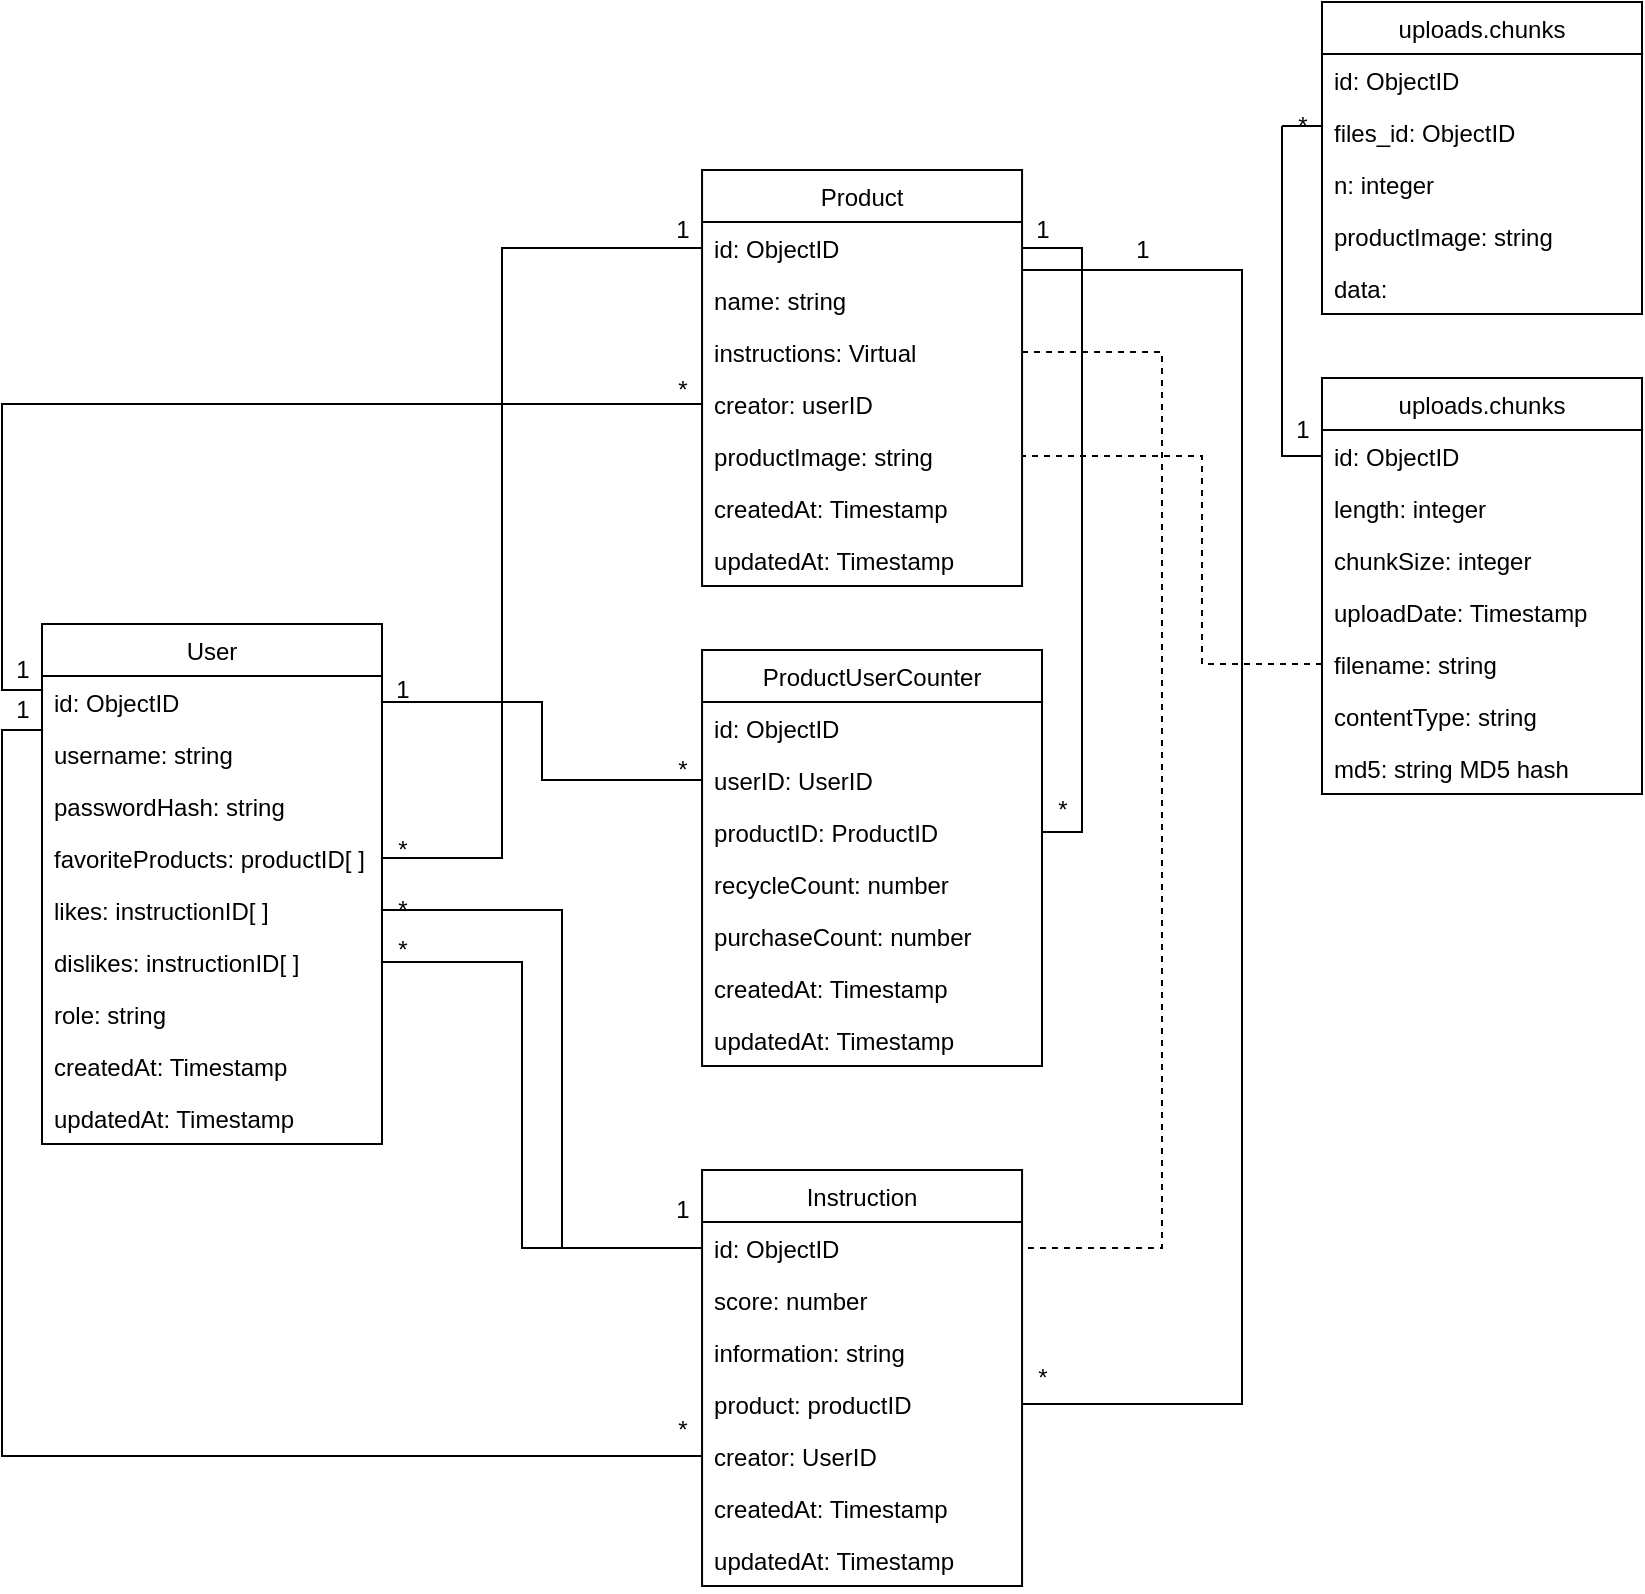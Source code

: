 <mxfile version="15.9.6" type="device" pages="2"><diagram id="CL3nGOEWrDPvpbct2w7T" name="Page-1"><mxGraphModel dx="1422" dy="1812" grid="1" gridSize="10" guides="1" tooltips="1" connect="1" arrows="1" fold="1" page="1" pageScale="1" pageWidth="850" pageHeight="1100" math="0" shadow="0"><root><mxCell id="0"/><mxCell id="1" parent="0"/><mxCell id="EJAeB1SW4nHLGMzbCBIO-1" value="User" style="swimlane;fontStyle=0;childLayout=stackLayout;horizontal=1;startSize=26;horizontalStack=0;resizeParent=1;resizeParentMax=0;resizeLast=0;collapsible=0;marginBottom=0;swimlaneLine=1;rounded=0;shadow=0;sketch=0;glass=0;fillColor=none;" parent="1" vertex="1"><mxGeometry x="30" y="277" width="170" height="260" as="geometry"/></mxCell><mxCell id="EJAeB1SW4nHLGMzbCBIO-2" value="id: ObjectID" style="text;strokeColor=none;fillColor=none;align=left;verticalAlign=top;spacingLeft=4;spacingRight=4;overflow=hidden;rotatable=0;points=[[0,0.5],[1,0.5]];portConstraint=eastwest;" parent="EJAeB1SW4nHLGMzbCBIO-1" vertex="1"><mxGeometry y="26" width="170" height="26" as="geometry"/></mxCell><mxCell id="EJAeB1SW4nHLGMzbCBIO-3" value="username: string" style="text;strokeColor=none;fillColor=none;align=left;verticalAlign=top;spacingLeft=4;spacingRight=4;overflow=hidden;rotatable=0;points=[[0,0.5],[1,0.5]];portConstraint=eastwest;" parent="EJAeB1SW4nHLGMzbCBIO-1" vertex="1"><mxGeometry y="52" width="170" height="26" as="geometry"/></mxCell><mxCell id="EJAeB1SW4nHLGMzbCBIO-15" value="passwordHash: string" style="text;strokeColor=none;fillColor=none;align=left;verticalAlign=top;spacingLeft=4;spacingRight=4;overflow=hidden;rotatable=0;points=[[0,0.5],[1,0.5]];portConstraint=eastwest;" parent="EJAeB1SW4nHLGMzbCBIO-1" vertex="1"><mxGeometry y="78" width="170" height="26" as="geometry"/></mxCell><mxCell id="slNc5nkMnt89QLI5mSCy-30" value="favoriteProducts: productID[ ]" style="text;strokeColor=none;fillColor=none;align=left;verticalAlign=top;spacingLeft=4;spacingRight=4;overflow=hidden;rotatable=0;points=[[0,0.5],[1,0.5]];portConstraint=eastwest;" parent="EJAeB1SW4nHLGMzbCBIO-1" vertex="1"><mxGeometry y="104" width="170" height="26" as="geometry"/></mxCell><mxCell id="slNc5nkMnt89QLI5mSCy-1" value="likes: instructionID[ ]" style="text;strokeColor=none;fillColor=none;align=left;verticalAlign=top;spacingLeft=4;spacingRight=4;overflow=hidden;rotatable=0;points=[[0,0.5],[1,0.5]];portConstraint=eastwest;" parent="EJAeB1SW4nHLGMzbCBIO-1" vertex="1"><mxGeometry y="130" width="170" height="26" as="geometry"/></mxCell><mxCell id="uax0QA48RhgzVsBlskAd-24" value="dislikes: instructionID[ ]" style="text;strokeColor=none;fillColor=none;align=left;verticalAlign=top;spacingLeft=4;spacingRight=4;overflow=hidden;rotatable=0;points=[[0,0.5],[1,0.5]];portConstraint=eastwest;" vertex="1" parent="EJAeB1SW4nHLGMzbCBIO-1"><mxGeometry y="156" width="170" height="26" as="geometry"/></mxCell><mxCell id="G9Qgwj7TLIk28AdVTfLt-7" value="role: string" style="text;strokeColor=none;fillColor=none;align=left;verticalAlign=top;spacingLeft=4;spacingRight=4;overflow=hidden;rotatable=0;points=[[0,0.5],[1,0.5]];portConstraint=eastwest;" parent="EJAeB1SW4nHLGMzbCBIO-1" vertex="1"><mxGeometry y="182" width="170" height="26" as="geometry"/></mxCell><mxCell id="G9Qgwj7TLIk28AdVTfLt-5" value="createdAt: Timestamp" style="text;strokeColor=none;fillColor=none;align=left;verticalAlign=top;spacingLeft=4;spacingRight=4;overflow=hidden;rotatable=0;points=[[0,0.5],[1,0.5]];portConstraint=eastwest;" parent="EJAeB1SW4nHLGMzbCBIO-1" vertex="1"><mxGeometry y="208" width="170" height="26" as="geometry"/></mxCell><mxCell id="G9Qgwj7TLIk28AdVTfLt-6" value="updatedAt: Timestamp" style="text;strokeColor=none;fillColor=none;align=left;verticalAlign=top;spacingLeft=4;spacingRight=4;overflow=hidden;rotatable=0;points=[[0,0.5],[1,0.5]];portConstraint=eastwest;" parent="EJAeB1SW4nHLGMzbCBIO-1" vertex="1"><mxGeometry y="234" width="170" height="26" as="geometry"/></mxCell><mxCell id="EJAeB1SW4nHLGMzbCBIO-17" value="Product" style="swimlane;fontStyle=0;childLayout=stackLayout;horizontal=1;startSize=26;fillColor=none;horizontalStack=0;resizeParent=1;resizeParentMax=0;resizeLast=0;collapsible=0;marginBottom=0;swimlaneLine=1;rounded=0;shadow=0;sketch=0;glass=0;" parent="1" vertex="1"><mxGeometry x="360.03" y="50" width="160" height="208" as="geometry"/></mxCell><mxCell id="EJAeB1SW4nHLGMzbCBIO-18" value="id: ObjectID" style="text;strokeColor=none;fillColor=none;align=left;verticalAlign=top;spacingLeft=4;spacingRight=4;overflow=hidden;rotatable=0;points=[[0,0.5],[1,0.5]];portConstraint=eastwest;" parent="EJAeB1SW4nHLGMzbCBIO-17" vertex="1"><mxGeometry y="26" width="160" height="26" as="geometry"/></mxCell><mxCell id="EJAeB1SW4nHLGMzbCBIO-19" value="name: string" style="text;strokeColor=none;fillColor=none;align=left;verticalAlign=top;spacingLeft=4;spacingRight=4;overflow=hidden;rotatable=0;points=[[0,0.5],[1,0.5]];portConstraint=eastwest;" parent="EJAeB1SW4nHLGMzbCBIO-17" vertex="1"><mxGeometry y="52" width="160" height="26" as="geometry"/></mxCell><mxCell id="slNc5nkMnt89QLI5mSCy-21" value="instructions: Virtual" style="text;strokeColor=none;fillColor=none;align=left;verticalAlign=top;spacingLeft=4;spacingRight=4;overflow=hidden;rotatable=0;points=[[0,0.5],[1,0.5]];portConstraint=eastwest;" parent="EJAeB1SW4nHLGMzbCBIO-17" vertex="1"><mxGeometry y="78" width="160" height="26" as="geometry"/></mxCell><mxCell id="EJAeB1SW4nHLGMzbCBIO-22" value="creator: userID" style="text;strokeColor=none;fillColor=none;align=left;verticalAlign=top;spacingLeft=4;spacingRight=4;overflow=hidden;rotatable=0;points=[[0,0.5],[1,0.5]];portConstraint=eastwest;" parent="EJAeB1SW4nHLGMzbCBIO-17" vertex="1"><mxGeometry y="104" width="160" height="26" as="geometry"/></mxCell><mxCell id="uax0QA48RhgzVsBlskAd-2" value="productImage: string" style="text;strokeColor=none;fillColor=none;align=left;verticalAlign=top;spacingLeft=4;spacingRight=4;overflow=hidden;rotatable=0;points=[[0,0.5],[1,0.5]];portConstraint=eastwest;" vertex="1" parent="EJAeB1SW4nHLGMzbCBIO-17"><mxGeometry y="130" width="160" height="26" as="geometry"/></mxCell><mxCell id="fw5OeTWocQOOmYm38ezV-4" value="createdAt: Timestamp" style="text;strokeColor=none;fillColor=none;align=left;verticalAlign=top;spacingLeft=4;spacingRight=4;overflow=hidden;rotatable=0;points=[[0,0.5],[1,0.5]];portConstraint=eastwest;" parent="EJAeB1SW4nHLGMzbCBIO-17" vertex="1"><mxGeometry y="156" width="160" height="26" as="geometry"/></mxCell><mxCell id="fw5OeTWocQOOmYm38ezV-5" value="updatedAt: Timestamp" style="text;strokeColor=none;fillColor=none;align=left;verticalAlign=top;spacingLeft=4;spacingRight=4;overflow=hidden;rotatable=0;points=[[0,0.5],[1,0.5]];portConstraint=eastwest;" parent="EJAeB1SW4nHLGMzbCBIO-17" vertex="1"><mxGeometry y="182" width="160" height="26" as="geometry"/></mxCell><mxCell id="EJAeB1SW4nHLGMzbCBIO-33" value="ProductUserCounter" style="swimlane;fontStyle=0;childLayout=stackLayout;horizontal=1;startSize=26;fillColor=none;horizontalStack=0;resizeParent=1;resizeParentMax=0;resizeLast=0;collapsible=0;marginBottom=0;swimlaneLine=1;rounded=0;shadow=0;sketch=0;glass=0;" parent="1" vertex="1"><mxGeometry x="360.03" y="290" width="169.97" height="208" as="geometry"/></mxCell><mxCell id="EJAeB1SW4nHLGMzbCBIO-34" value="id: ObjectID" style="text;strokeColor=none;fillColor=none;align=left;verticalAlign=top;spacingLeft=4;spacingRight=4;overflow=hidden;rotatable=0;points=[[0,0.5],[1,0.5]];portConstraint=eastwest;" parent="EJAeB1SW4nHLGMzbCBIO-33" vertex="1"><mxGeometry y="26" width="169.97" height="26" as="geometry"/></mxCell><mxCell id="EJAeB1SW4nHLGMzbCBIO-36" value="userID: UserID" style="text;strokeColor=none;fillColor=none;align=left;verticalAlign=top;spacingLeft=4;spacingRight=4;overflow=hidden;rotatable=0;points=[[0,0.5],[1,0.5]];portConstraint=eastwest;" parent="EJAeB1SW4nHLGMzbCBIO-33" vertex="1"><mxGeometry y="52" width="169.97" height="26" as="geometry"/></mxCell><mxCell id="EJAeB1SW4nHLGMzbCBIO-35" value="productID: ProductID" style="text;strokeColor=none;fillColor=none;align=left;verticalAlign=top;spacingLeft=4;spacingRight=4;overflow=hidden;rotatable=0;points=[[0,0.5],[1,0.5]];portConstraint=eastwest;" parent="EJAeB1SW4nHLGMzbCBIO-33" vertex="1"><mxGeometry y="78" width="169.97" height="26" as="geometry"/></mxCell><mxCell id="G9Qgwj7TLIk28AdVTfLt-1" value="recycleCount: number" style="text;strokeColor=none;fillColor=none;align=left;verticalAlign=top;spacingLeft=4;spacingRight=4;overflow=hidden;rotatable=0;points=[[0,0.5],[1,0.5]];portConstraint=eastwest;" parent="EJAeB1SW4nHLGMzbCBIO-33" vertex="1"><mxGeometry y="104" width="169.97" height="26" as="geometry"/></mxCell><mxCell id="G9Qgwj7TLIk28AdVTfLt-2" value="purchaseCount: number" style="text;strokeColor=none;fillColor=none;align=left;verticalAlign=top;spacingLeft=4;spacingRight=4;overflow=hidden;rotatable=0;points=[[0,0.5],[1,0.5]];portConstraint=eastwest;" parent="EJAeB1SW4nHLGMzbCBIO-33" vertex="1"><mxGeometry y="130" width="169.97" height="26" as="geometry"/></mxCell><mxCell id="G9Qgwj7TLIk28AdVTfLt-3" value="createdAt: Timestamp" style="text;strokeColor=none;fillColor=none;align=left;verticalAlign=top;spacingLeft=4;spacingRight=4;overflow=hidden;rotatable=0;points=[[0,0.5],[1,0.5]];portConstraint=eastwest;" parent="EJAeB1SW4nHLGMzbCBIO-33" vertex="1"><mxGeometry y="156" width="169.97" height="26" as="geometry"/></mxCell><mxCell id="G9Qgwj7TLIk28AdVTfLt-4" value="updatedAt: Timestamp" style="text;strokeColor=none;fillColor=none;align=left;verticalAlign=top;spacingLeft=4;spacingRight=4;overflow=hidden;rotatable=0;points=[[0,0.5],[1,0.5]];portConstraint=eastwest;" parent="EJAeB1SW4nHLGMzbCBIO-33" vertex="1"><mxGeometry y="182" width="169.97" height="26" as="geometry"/></mxCell><mxCell id="EJAeB1SW4nHLGMzbCBIO-38" value="Instruction" style="swimlane;fontStyle=0;childLayout=stackLayout;horizontal=1;startSize=26;fillColor=none;horizontalStack=0;resizeParent=1;resizeParentMax=0;resizeLast=0;collapsible=0;marginBottom=0;swimlaneLine=1;rounded=0;shadow=0;sketch=0;glass=0;" parent="1" vertex="1"><mxGeometry x="360.03" y="550" width="160" height="208" as="geometry"/></mxCell><mxCell id="EJAeB1SW4nHLGMzbCBIO-39" value="id: ObjectID" style="text;strokeColor=none;fillColor=none;align=left;verticalAlign=top;spacingLeft=4;spacingRight=4;overflow=hidden;rotatable=0;points=[[0,0.5],[1,0.5]];portConstraint=eastwest;" parent="EJAeB1SW4nHLGMzbCBIO-38" vertex="1"><mxGeometry y="26" width="160" height="26" as="geometry"/></mxCell><mxCell id="fw5OeTWocQOOmYm38ezV-1" value="score: number" style="text;strokeColor=none;fillColor=none;align=left;verticalAlign=top;spacingLeft=4;spacingRight=4;overflow=hidden;rotatable=0;points=[[0,0.5],[1,0.5]];portConstraint=eastwest;" parent="EJAeB1SW4nHLGMzbCBIO-38" vertex="1"><mxGeometry y="52" width="160" height="26" as="geometry"/></mxCell><mxCell id="EJAeB1SW4nHLGMzbCBIO-40" value="information: string" style="text;strokeColor=none;fillColor=none;align=left;verticalAlign=top;spacingLeft=4;spacingRight=4;overflow=hidden;rotatable=0;points=[[0,0.5],[1,0.5]];portConstraint=eastwest;" parent="EJAeB1SW4nHLGMzbCBIO-38" vertex="1"><mxGeometry y="78" width="160" height="26" as="geometry"/></mxCell><mxCell id="slNc5nkMnt89QLI5mSCy-15" value="product: productID&#xA;" style="text;strokeColor=none;fillColor=none;align=left;verticalAlign=top;spacingLeft=4;spacingRight=4;overflow=hidden;rotatable=0;points=[[0,0.5],[1,0.5]];portConstraint=eastwest;" parent="EJAeB1SW4nHLGMzbCBIO-38" vertex="1"><mxGeometry y="104" width="160" height="26" as="geometry"/></mxCell><mxCell id="EJAeB1SW4nHLGMzbCBIO-41" value="creator: UserID" style="text;strokeColor=none;fillColor=none;align=left;verticalAlign=top;spacingLeft=4;spacingRight=4;overflow=hidden;rotatable=0;points=[[0,0.5],[1,0.5]];portConstraint=eastwest;" parent="EJAeB1SW4nHLGMzbCBIO-38" vertex="1"><mxGeometry y="130" width="160" height="26" as="geometry"/></mxCell><mxCell id="fw5OeTWocQOOmYm38ezV-2" value="createdAt: Timestamp" style="text;strokeColor=none;fillColor=none;align=left;verticalAlign=top;spacingLeft=4;spacingRight=4;overflow=hidden;rotatable=0;points=[[0,0.5],[1,0.5]];portConstraint=eastwest;" parent="EJAeB1SW4nHLGMzbCBIO-38" vertex="1"><mxGeometry y="156" width="160" height="26" as="geometry"/></mxCell><mxCell id="fw5OeTWocQOOmYm38ezV-3" value="updatedAt: Timestamp" style="text;strokeColor=none;fillColor=none;align=left;verticalAlign=top;spacingLeft=4;spacingRight=4;overflow=hidden;rotatable=0;points=[[0,0.5],[1,0.5]];portConstraint=eastwest;" parent="EJAeB1SW4nHLGMzbCBIO-38" vertex="1"><mxGeometry y="182" width="160" height="26" as="geometry"/></mxCell><mxCell id="fw5OeTWocQOOmYm38ezV-6" style="edgeStyle=orthogonalEdgeStyle;rounded=0;orthogonalLoop=1;jettySize=auto;html=1;exitX=1;exitY=0.5;exitDx=0;exitDy=0;entryX=0;entryY=0.5;entryDx=0;entryDy=0;endArrow=none;endFill=0;" parent="1" source="EJAeB1SW4nHLGMzbCBIO-2" target="EJAeB1SW4nHLGMzbCBIO-36" edge="1"><mxGeometry relative="1" as="geometry"/></mxCell><mxCell id="fw5OeTWocQOOmYm38ezV-7" value="*" style="text;html=1;align=center;verticalAlign=middle;resizable=0;points=[];autosize=1;strokeColor=none;fillColor=none;" parent="1" vertex="1"><mxGeometry x="340.03" y="340" width="20" height="20" as="geometry"/></mxCell><mxCell id="fw5OeTWocQOOmYm38ezV-8" value="1" style="text;html=1;align=center;verticalAlign=middle;resizable=0;points=[];autosize=1;strokeColor=none;fillColor=none;" parent="1" vertex="1"><mxGeometry x="200" y="300" width="20" height="20" as="geometry"/></mxCell><mxCell id="fw5OeTWocQOOmYm38ezV-9" style="edgeStyle=orthogonalEdgeStyle;rounded=0;orthogonalLoop=1;jettySize=auto;html=1;exitX=1;exitY=0.5;exitDx=0;exitDy=0;entryX=0;entryY=0.5;entryDx=0;entryDy=0;endArrow=none;endFill=0;" parent="1" source="slNc5nkMnt89QLI5mSCy-1" target="EJAeB1SW4nHLGMzbCBIO-39" edge="1"><mxGeometry relative="1" as="geometry"><Array as="points"><mxPoint x="290" y="420"/><mxPoint x="290" y="589"/></Array></mxGeometry></mxCell><mxCell id="fw5OeTWocQOOmYm38ezV-10" style="edgeStyle=orthogonalEdgeStyle;rounded=0;orthogonalLoop=1;jettySize=auto;html=1;exitX=1;exitY=0.5;exitDx=0;exitDy=0;entryX=0;entryY=0.5;entryDx=0;entryDy=0;endArrow=none;endFill=0;" parent="1" source="G9Qgwj7TLIk28AdVTfLt-7" target="EJAeB1SW4nHLGMzbCBIO-39" edge="1"><mxGeometry relative="1" as="geometry"><Array as="points"><mxPoint x="270" y="446"/><mxPoint x="270" y="589"/></Array></mxGeometry></mxCell><mxCell id="fw5OeTWocQOOmYm38ezV-11" value="1" style="text;html=1;align=center;verticalAlign=middle;resizable=0;points=[];autosize=1;strokeColor=none;fillColor=none;" parent="1" vertex="1"><mxGeometry x="340.03" y="560" width="20" height="20" as="geometry"/></mxCell><mxCell id="fw5OeTWocQOOmYm38ezV-13" value="*" style="text;html=1;align=center;verticalAlign=middle;resizable=0;points=[];autosize=1;strokeColor=none;fillColor=none;" parent="1" vertex="1"><mxGeometry x="200.0" y="430" width="20" height="20" as="geometry"/></mxCell><mxCell id="fw5OeTWocQOOmYm38ezV-15" style="edgeStyle=orthogonalEdgeStyle;rounded=0;orthogonalLoop=1;jettySize=auto;html=1;exitX=1;exitY=0.5;exitDx=0;exitDy=0;entryX=0;entryY=0.5;entryDx=0;entryDy=0;endArrow=none;endFill=0;" parent="1" source="slNc5nkMnt89QLI5mSCy-30" target="EJAeB1SW4nHLGMzbCBIO-18" edge="1"><mxGeometry relative="1" as="geometry"><Array as="points"><mxPoint x="260" y="394"/><mxPoint x="260" y="89"/></Array></mxGeometry></mxCell><mxCell id="fw5OeTWocQOOmYm38ezV-16" value="*" style="text;html=1;align=center;verticalAlign=middle;resizable=0;points=[];autosize=1;strokeColor=none;fillColor=none;" parent="1" vertex="1"><mxGeometry x="200.0" y="380" width="20" height="20" as="geometry"/></mxCell><mxCell id="fw5OeTWocQOOmYm38ezV-18" value="1" style="text;html=1;align=center;verticalAlign=middle;resizable=0;points=[];autosize=1;strokeColor=none;fillColor=none;" parent="1" vertex="1"><mxGeometry x="340.03" y="70" width="20" height="20" as="geometry"/></mxCell><mxCell id="fw5OeTWocQOOmYm38ezV-20" style="edgeStyle=orthogonalEdgeStyle;rounded=0;orthogonalLoop=1;jettySize=auto;html=1;exitX=1;exitY=0.5;exitDx=0;exitDy=0;entryX=1;entryY=0.5;entryDx=0;entryDy=0;endArrow=none;endFill=0;dashed=1;" parent="1" source="slNc5nkMnt89QLI5mSCy-21" target="EJAeB1SW4nHLGMzbCBIO-39" edge="1"><mxGeometry relative="1" as="geometry"><Array as="points"><mxPoint x="590" y="141"/><mxPoint x="590" y="589"/></Array></mxGeometry></mxCell><mxCell id="fw5OeTWocQOOmYm38ezV-21" style="edgeStyle=orthogonalEdgeStyle;rounded=0;orthogonalLoop=1;jettySize=auto;html=1;exitX=0;exitY=0.5;exitDx=0;exitDy=0;entryX=0;entryY=0.5;entryDx=0;entryDy=0;endArrow=none;endFill=0;" parent="1" source="EJAeB1SW4nHLGMzbCBIO-22" target="EJAeB1SW4nHLGMzbCBIO-2" edge="1"><mxGeometry relative="1" as="geometry"><Array as="points"><mxPoint x="10" y="167"/><mxPoint x="10" y="310"/><mxPoint x="30" y="310"/></Array></mxGeometry></mxCell><mxCell id="fw5OeTWocQOOmYm38ezV-22" value="1" style="text;html=1;align=center;verticalAlign=middle;resizable=0;points=[];autosize=1;strokeColor=none;fillColor=none;" parent="1" vertex="1"><mxGeometry x="10" y="290" width="20" height="20" as="geometry"/></mxCell><mxCell id="fw5OeTWocQOOmYm38ezV-23" value="*" style="text;html=1;align=center;verticalAlign=middle;resizable=0;points=[];autosize=1;strokeColor=none;fillColor=none;" parent="1" vertex="1"><mxGeometry x="340.03" y="150" width="20" height="20" as="geometry"/></mxCell><mxCell id="fw5OeTWocQOOmYm38ezV-24" style="edgeStyle=orthogonalEdgeStyle;rounded=0;orthogonalLoop=1;jettySize=auto;html=1;exitX=1;exitY=0.5;exitDx=0;exitDy=0;entryX=1;entryY=0.5;entryDx=0;entryDy=0;endArrow=none;endFill=0;" parent="1" source="EJAeB1SW4nHLGMzbCBIO-35" target="EJAeB1SW4nHLGMzbCBIO-18" edge="1"><mxGeometry relative="1" as="geometry"/></mxCell><mxCell id="fw5OeTWocQOOmYm38ezV-25" value="1" style="text;html=1;align=center;verticalAlign=middle;resizable=0;points=[];autosize=1;strokeColor=none;fillColor=none;" parent="1" vertex="1"><mxGeometry x="520.03" y="70" width="20" height="20" as="geometry"/></mxCell><mxCell id="fw5OeTWocQOOmYm38ezV-27" value="*" style="text;html=1;align=center;verticalAlign=middle;resizable=0;points=[];autosize=1;strokeColor=none;fillColor=none;" parent="1" vertex="1"><mxGeometry x="530" y="360" width="20" height="20" as="geometry"/></mxCell><mxCell id="fw5OeTWocQOOmYm38ezV-28" style="edgeStyle=orthogonalEdgeStyle;rounded=0;orthogonalLoop=1;jettySize=auto;html=1;exitX=1;exitY=0.5;exitDx=0;exitDy=0;endArrow=none;endFill=0;" parent="1" source="slNc5nkMnt89QLI5mSCy-15" target="EJAeB1SW4nHLGMzbCBIO-18" edge="1"><mxGeometry relative="1" as="geometry"><Array as="points"><mxPoint x="630" y="667"/><mxPoint x="630" y="100"/></Array></mxGeometry></mxCell><mxCell id="fw5OeTWocQOOmYm38ezV-29" value="*" style="text;html=1;align=center;verticalAlign=middle;resizable=0;points=[];autosize=1;strokeColor=none;fillColor=none;" parent="1" vertex="1"><mxGeometry x="520.03" y="644" width="20" height="20" as="geometry"/></mxCell><mxCell id="fw5OeTWocQOOmYm38ezV-30" value="1" style="text;html=1;align=center;verticalAlign=middle;resizable=0;points=[];autosize=1;strokeColor=none;fillColor=none;" parent="1" vertex="1"><mxGeometry x="570" y="80" width="20" height="20" as="geometry"/></mxCell><mxCell id="fw5OeTWocQOOmYm38ezV-32" value="*" style="text;html=1;align=center;verticalAlign=middle;resizable=0;points=[];autosize=1;strokeColor=none;fillColor=none;" parent="1" vertex="1"><mxGeometry x="340" y="670" width="20" height="20" as="geometry"/></mxCell><mxCell id="fw5OeTWocQOOmYm38ezV-34" value="*" style="text;html=1;align=center;verticalAlign=middle;resizable=0;points=[];autosize=1;strokeColor=none;fillColor=none;" parent="1" vertex="1"><mxGeometry x="200.0" y="410" width="20" height="20" as="geometry"/></mxCell><mxCell id="fw5OeTWocQOOmYm38ezV-33" value="1" style="text;html=1;align=center;verticalAlign=middle;resizable=0;points=[];autosize=1;strokeColor=none;fillColor=none;" parent="1" vertex="1"><mxGeometry x="10" y="310" width="20" height="20" as="geometry"/></mxCell><mxCell id="fw5OeTWocQOOmYm38ezV-35" value="" style="edgeStyle=orthogonalEdgeStyle;rounded=0;orthogonalLoop=1;jettySize=auto;html=1;exitX=0;exitY=0.5;exitDx=0;exitDy=0;endArrow=none;endFill=0;" parent="1" source="EJAeB1SW4nHLGMzbCBIO-41" target="EJAeB1SW4nHLGMzbCBIO-2" edge="1"><mxGeometry relative="1" as="geometry"><mxPoint x="360.03" y="693" as="sourcePoint"/><mxPoint x="30" y="316" as="targetPoint"/><Array as="points"><mxPoint x="10" y="693"/><mxPoint x="10" y="330"/><mxPoint x="30" y="330"/></Array></mxGeometry></mxCell><mxCell id="uax0QA48RhgzVsBlskAd-3" value="uploads.chunks" style="swimlane;fontStyle=0;childLayout=stackLayout;horizontal=1;startSize=26;fillColor=none;horizontalStack=0;resizeParent=1;resizeParentMax=0;resizeLast=0;collapsible=0;marginBottom=0;swimlaneLine=1;rounded=0;shadow=0;sketch=0;glass=0;" vertex="1" parent="1"><mxGeometry x="670" y="-34" width="160" height="156" as="geometry"/></mxCell><mxCell id="uax0QA48RhgzVsBlskAd-4" value="id: ObjectID" style="text;strokeColor=none;fillColor=none;align=left;verticalAlign=top;spacingLeft=4;spacingRight=4;overflow=hidden;rotatable=0;points=[[0,0.5],[1,0.5]];portConstraint=eastwest;" vertex="1" parent="uax0QA48RhgzVsBlskAd-3"><mxGeometry y="26" width="160" height="26" as="geometry"/></mxCell><mxCell id="uax0QA48RhgzVsBlskAd-5" value="files_id: ObjectID" style="text;strokeColor=none;fillColor=none;align=left;verticalAlign=top;spacingLeft=4;spacingRight=4;overflow=hidden;rotatable=0;points=[[0,0.5],[1,0.5]];portConstraint=eastwest;" vertex="1" parent="uax0QA48RhgzVsBlskAd-3"><mxGeometry y="52" width="160" height="26" as="geometry"/></mxCell><mxCell id="uax0QA48RhgzVsBlskAd-6" value="n: integer" style="text;strokeColor=none;fillColor=none;align=left;verticalAlign=top;spacingLeft=4;spacingRight=4;overflow=hidden;rotatable=0;points=[[0,0.5],[1,0.5]];portConstraint=eastwest;" vertex="1" parent="uax0QA48RhgzVsBlskAd-3"><mxGeometry y="78" width="160" height="26" as="geometry"/></mxCell><mxCell id="uax0QA48RhgzVsBlskAd-8" value="productImage: string" style="text;strokeColor=none;fillColor=none;align=left;verticalAlign=top;spacingLeft=4;spacingRight=4;overflow=hidden;rotatable=0;points=[[0,0.5],[1,0.5]];portConstraint=eastwest;" vertex="1" parent="uax0QA48RhgzVsBlskAd-3"><mxGeometry y="104" width="160" height="26" as="geometry"/></mxCell><mxCell id="uax0QA48RhgzVsBlskAd-9" value="data: " style="text;strokeColor=none;fillColor=none;align=left;verticalAlign=top;spacingLeft=4;spacingRight=4;overflow=hidden;rotatable=0;points=[[0,0.5],[1,0.5]];portConstraint=eastwest;" vertex="1" parent="uax0QA48RhgzVsBlskAd-3"><mxGeometry y="130" width="160" height="26" as="geometry"/></mxCell><mxCell id="uax0QA48RhgzVsBlskAd-11" value="uploads.chunks" style="swimlane;fontStyle=0;childLayout=stackLayout;horizontal=1;startSize=26;fillColor=none;horizontalStack=0;resizeParent=1;resizeParentMax=0;resizeLast=0;collapsible=0;marginBottom=0;swimlaneLine=1;rounded=0;shadow=0;sketch=0;glass=0;" vertex="1" parent="1"><mxGeometry x="670" y="154" width="160" height="208" as="geometry"/></mxCell><mxCell id="uax0QA48RhgzVsBlskAd-12" value="id: ObjectID" style="text;strokeColor=none;fillColor=none;align=left;verticalAlign=top;spacingLeft=4;spacingRight=4;overflow=hidden;rotatable=0;points=[[0,0.5],[1,0.5]];portConstraint=eastwest;" vertex="1" parent="uax0QA48RhgzVsBlskAd-11"><mxGeometry y="26" width="160" height="26" as="geometry"/></mxCell><mxCell id="uax0QA48RhgzVsBlskAd-13" value="length: integer&#xA;&#xA;&#xA;&#xA;&#xA;" style="text;strokeColor=none;fillColor=none;align=left;verticalAlign=top;spacingLeft=4;spacingRight=4;overflow=hidden;rotatable=0;points=[[0,0.5],[1,0.5]];portConstraint=eastwest;" vertex="1" parent="uax0QA48RhgzVsBlskAd-11"><mxGeometry y="52" width="160" height="26" as="geometry"/></mxCell><mxCell id="uax0QA48RhgzVsBlskAd-18" value="chunkSize: integer&#xA;&#xA;&#xA;&#xA;&#xA;" style="text;strokeColor=none;fillColor=none;align=left;verticalAlign=top;spacingLeft=4;spacingRight=4;overflow=hidden;rotatable=0;points=[[0,0.5],[1,0.5]];portConstraint=eastwest;" vertex="1" parent="uax0QA48RhgzVsBlskAd-11"><mxGeometry y="78" width="160" height="26" as="geometry"/></mxCell><mxCell id="uax0QA48RhgzVsBlskAd-19" value="uploadDate: Timestamp" style="text;strokeColor=none;fillColor=none;align=left;verticalAlign=top;spacingLeft=4;spacingRight=4;overflow=hidden;rotatable=0;points=[[0,0.5],[1,0.5]];portConstraint=eastwest;" vertex="1" parent="uax0QA48RhgzVsBlskAd-11"><mxGeometry y="104" width="160" height="26" as="geometry"/></mxCell><mxCell id="uax0QA48RhgzVsBlskAd-14" value="filename: string" style="text;strokeColor=none;fillColor=none;align=left;verticalAlign=top;spacingLeft=4;spacingRight=4;overflow=hidden;rotatable=0;points=[[0,0.5],[1,0.5]];portConstraint=eastwest;" vertex="1" parent="uax0QA48RhgzVsBlskAd-11"><mxGeometry y="130" width="160" height="26" as="geometry"/></mxCell><mxCell id="uax0QA48RhgzVsBlskAd-15" value="contentType: string" style="text;strokeColor=none;fillColor=none;align=left;verticalAlign=top;spacingLeft=4;spacingRight=4;overflow=hidden;rotatable=0;points=[[0,0.5],[1,0.5]];portConstraint=eastwest;" vertex="1" parent="uax0QA48RhgzVsBlskAd-11"><mxGeometry y="156" width="160" height="26" as="geometry"/></mxCell><mxCell id="uax0QA48RhgzVsBlskAd-16" value="md5: string MD5 hash" style="text;strokeColor=none;fillColor=none;align=left;verticalAlign=top;spacingLeft=4;spacingRight=4;overflow=hidden;rotatable=0;points=[[0,0.5],[1,0.5]];portConstraint=eastwest;" vertex="1" parent="uax0QA48RhgzVsBlskAd-11"><mxGeometry y="182" width="160" height="26" as="geometry"/></mxCell><mxCell id="uax0QA48RhgzVsBlskAd-17" style="edgeStyle=orthogonalEdgeStyle;rounded=0;orthogonalLoop=1;jettySize=auto;html=1;exitX=0;exitY=0.5;exitDx=0;exitDy=0;entryX=0;entryY=0.5;entryDx=0;entryDy=0;endArrow=none;endFill=0;startArrow=none;" edge="1" parent="1" source="uax0QA48RhgzVsBlskAd-21" target="uax0QA48RhgzVsBlskAd-5"><mxGeometry relative="1" as="geometry"/></mxCell><mxCell id="uax0QA48RhgzVsBlskAd-20" style="edgeStyle=orthogonalEdgeStyle;rounded=0;orthogonalLoop=1;jettySize=auto;html=1;exitX=0;exitY=0.5;exitDx=0;exitDy=0;endArrow=none;endFill=0;dashed=1;" edge="1" parent="1" source="uax0QA48RhgzVsBlskAd-14" target="uax0QA48RhgzVsBlskAd-2"><mxGeometry relative="1" as="geometry"><Array as="points"><mxPoint x="610" y="297"/><mxPoint x="610" y="193"/></Array></mxGeometry></mxCell><mxCell id="uax0QA48RhgzVsBlskAd-21" value="*" style="text;html=1;align=center;verticalAlign=middle;resizable=0;points=[];autosize=1;strokeColor=none;fillColor=none;" vertex="1" parent="1"><mxGeometry x="650" y="18" width="20" height="20" as="geometry"/></mxCell><mxCell id="uax0QA48RhgzVsBlskAd-22" value="" style="edgeStyle=orthogonalEdgeStyle;rounded=0;orthogonalLoop=1;jettySize=auto;html=1;exitX=0;exitY=0.5;exitDx=0;exitDy=0;entryX=0;entryY=0.5;entryDx=0;entryDy=0;endArrow=none;endFill=0;" edge="1" parent="1" source="uax0QA48RhgzVsBlskAd-12" target="uax0QA48RhgzVsBlskAd-21"><mxGeometry relative="1" as="geometry"><mxPoint x="670" y="193" as="sourcePoint"/><mxPoint x="670" y="31" as="targetPoint"/><Array as="points"><mxPoint x="650" y="193"/></Array></mxGeometry></mxCell><mxCell id="uax0QA48RhgzVsBlskAd-23" value="1" style="text;html=1;align=center;verticalAlign=middle;resizable=0;points=[];autosize=1;strokeColor=none;fillColor=none;" vertex="1" parent="1"><mxGeometry x="650" y="170" width="20" height="20" as="geometry"/></mxCell></root></mxGraphModel></diagram><diagram id="KX0bhjz0l1-qBRAsrl5u" name="Page-2"><mxGraphModel dx="968" dy="690" grid="1" gridSize="10" guides="1" tooltips="1" connect="1" arrows="1" fold="1" page="1" pageScale="1" pageWidth="850" pageHeight="1100" math="0" shadow="0"><root><mxCell id="Dki3MJTetBd9QXy3BeXi-0"/><mxCell id="Dki3MJTetBd9QXy3BeXi-1" parent="Dki3MJTetBd9QXy3BeXi-0"/><mxCell id="nX8Vi8Dk6UZgr7DXmG47-3" style="edgeStyle=orthogonalEdgeStyle;rounded=0;orthogonalLoop=1;jettySize=auto;html=1;exitX=1;exitY=0.5;exitDx=0;exitDy=0;entryX=0;entryY=0.5;entryDx=0;entryDy=0;jumpStyle=arc;" parent="Dki3MJTetBd9QXy3BeXi-1" source="7SjPAZXep-S2AFhDcQFG-14" target="7SjPAZXep-S2AFhDcQFG-1" edge="1"><mxGeometry relative="1" as="geometry"><mxPoint x="430" y="450" as="targetPoint"/><Array as="points"><mxPoint x="370" y="305"/><mxPoint x="370" y="429"/></Array></mxGeometry></mxCell><mxCell id="nX8Vi8Dk6UZgr7DXmG47-2" style="edgeStyle=orthogonalEdgeStyle;rounded=0;orthogonalLoop=1;jettySize=auto;html=1;exitX=1;exitY=0.5;exitDx=0;exitDy=0;jumpStyle=arc;" parent="Dki3MJTetBd9QXy3BeXi-1" source="7SjPAZXep-S2AFhDcQFG-13" target="7SjPAZXep-S2AFhDcQFG-1" edge="1"><mxGeometry relative="1" as="geometry"><Array as="points"><mxPoint x="370" y="279"/><mxPoint x="370" y="429"/></Array></mxGeometry></mxCell><mxCell id="nX8Vi8Dk6UZgr7DXmG47-4" style="edgeStyle=orthogonalEdgeStyle;rounded=0;orthogonalLoop=1;jettySize=auto;html=1;exitX=1;exitY=0.5;exitDx=0;exitDy=0;entryX=0;entryY=0.5;entryDx=0;entryDy=0;jumpStyle=arc;" parent="Dki3MJTetBd9QXy3BeXi-1" source="7SjPAZXep-S2AFhDcQFG-18" target="7SjPAZXep-S2AFhDcQFG-1" edge="1"><mxGeometry relative="1" as="geometry"><mxPoint x="450" y="430" as="targetPoint"/><Array as="points"><mxPoint x="370" y="445"/><mxPoint x="370" y="429"/></Array></mxGeometry></mxCell><mxCell id="nX8Vi8Dk6UZgr7DXmG47-6" style="edgeStyle=orthogonalEdgeStyle;rounded=0;orthogonalLoop=1;jettySize=auto;html=1;exitX=0;exitY=0.5;exitDx=0;exitDy=0;entryX=0;entryY=0.5;entryDx=0;entryDy=0;jumpStyle=arc;" parent="Dki3MJTetBd9QXy3BeXi-1" source="7SjPAZXep-S2AFhDcQFG-7" target="7SjPAZXep-S2AFhDcQFG-23" edge="1"><mxGeometry relative="1" as="geometry"><mxPoint x="440" y="200" as="targetPoint"/><Array as="points"><mxPoint x="420" y="507"/><mxPoint x="420" y="201"/></Array></mxGeometry></mxCell><mxCell id="nX8Vi8Dk6UZgr7DXmG47-7" style="edgeStyle=orthogonalEdgeStyle;rounded=0;orthogonalLoop=1;jettySize=auto;html=1;exitX=0;exitY=0.5;exitDx=0;exitDy=0;entryX=0;entryY=0.5;entryDx=0;entryDy=0;jumpStyle=arc;" parent="Dki3MJTetBd9QXy3BeXi-1" source="nX8Vi8Dk6UZgr7DXmG47-0" target="7SjPAZXep-S2AFhDcQFG-23" edge="1"><mxGeometry relative="1" as="geometry"><Array as="points"><mxPoint x="420" y="533"/><mxPoint x="420" y="201"/></Array></mxGeometry></mxCell><mxCell id="7SjPAZXep-S2AFhDcQFG-0" value="User" style="swimlane;fontStyle=0;childLayout=stackLayout;horizontal=1;startSize=26;horizontalStack=0;resizeParent=1;resizeParentMax=0;resizeLast=0;collapsible=0;marginBottom=0;swimlaneLine=1;rounded=0;shadow=0;sketch=0;glass=0;fillColor=none;" parent="Dki3MJTetBd9QXy3BeXi-1" vertex="1"><mxGeometry x="450" y="390" width="160" height="182" as="geometry"/></mxCell><mxCell id="7SjPAZXep-S2AFhDcQFG-1" value="+ id: number" style="text;strokeColor=none;fillColor=none;align=left;verticalAlign=top;spacingLeft=4;spacingRight=4;overflow=hidden;rotatable=0;points=[[0,0.5],[1,0.5]];portConstraint=eastwest;" parent="7SjPAZXep-S2AFhDcQFG-0" vertex="1"><mxGeometry y="26" width="160" height="26" as="geometry"/></mxCell><mxCell id="7SjPAZXep-S2AFhDcQFG-2" value="+ username: string" style="text;strokeColor=none;fillColor=none;align=left;verticalAlign=top;spacingLeft=4;spacingRight=4;overflow=hidden;rotatable=0;points=[[0,0.5],[1,0.5]];portConstraint=eastwest;" parent="7SjPAZXep-S2AFhDcQFG-0" vertex="1"><mxGeometry y="52" width="160" height="26" as="geometry"/></mxCell><mxCell id="7SjPAZXep-S2AFhDcQFG-3" value="+ passwordHash: string" style="text;strokeColor=none;fillColor=none;align=left;verticalAlign=top;spacingLeft=4;spacingRight=4;overflow=hidden;rotatable=0;points=[[0,0.5],[1,0.5]];portConstraint=eastwest;" parent="7SjPAZXep-S2AFhDcQFG-0" vertex="1"><mxGeometry y="78" width="160" height="26" as="geometry"/></mxCell><mxCell id="7SjPAZXep-S2AFhDcQFG-7" value="+ likes: instruction[ ]" style="text;strokeColor=none;fillColor=none;align=left;verticalAlign=top;spacingLeft=4;spacingRight=4;overflow=hidden;rotatable=0;points=[[0,0.5],[1,0.5]];portConstraint=eastwest;" parent="7SjPAZXep-S2AFhDcQFG-0" vertex="1"><mxGeometry y="104" width="160" height="26" as="geometry"/></mxCell><mxCell id="nX8Vi8Dk6UZgr7DXmG47-0" value="+ dislikes: instruction[ ]" style="text;strokeColor=none;fillColor=none;align=left;verticalAlign=top;spacingLeft=4;spacingRight=4;overflow=hidden;rotatable=0;points=[[0,0.5],[1,0.5]];portConstraint=eastwest;" parent="7SjPAZXep-S2AFhDcQFG-0" vertex="1"><mxGeometry y="130" width="160" height="26" as="geometry"/></mxCell><mxCell id="7SjPAZXep-S2AFhDcQFG-6" value="+ products: product[ ]" style="text;strokeColor=none;fillColor=none;align=left;verticalAlign=top;spacingLeft=4;spacingRight=4;overflow=hidden;rotatable=0;points=[[0,0.5],[1,0.5]];portConstraint=eastwest;" parent="7SjPAZXep-S2AFhDcQFG-0" vertex="1"><mxGeometry y="156" width="160" height="26" as="geometry"/></mxCell><mxCell id="7SjPAZXep-S2AFhDcQFG-8" value="Product" style="swimlane;fontStyle=0;childLayout=stackLayout;horizontal=1;startSize=26;fillColor=none;horizontalStack=0;resizeParent=1;resizeParentMax=0;resizeLast=0;collapsible=0;marginBottom=0;swimlaneLine=1;rounded=0;shadow=0;sketch=0;glass=0;" parent="Dki3MJTetBd9QXy3BeXi-1" vertex="1"><mxGeometry x="190" y="162" width="160" height="156" as="geometry"/></mxCell><mxCell id="7SjPAZXep-S2AFhDcQFG-9" value="+ id: number" style="text;strokeColor=none;fillColor=none;align=left;verticalAlign=top;spacingLeft=4;spacingRight=4;overflow=hidden;rotatable=0;points=[[0,0.5],[1,0.5]];portConstraint=eastwest;" parent="7SjPAZXep-S2AFhDcQFG-8" vertex="1"><mxGeometry y="26" width="160" height="26" as="geometry"/></mxCell><mxCell id="7SjPAZXep-S2AFhDcQFG-10" value="+ name: string" style="text;strokeColor=none;fillColor=none;align=left;verticalAlign=top;spacingLeft=4;spacingRight=4;overflow=hidden;rotatable=0;points=[[0,0.5],[1,0.5]];portConstraint=eastwest;" parent="7SjPAZXep-S2AFhDcQFG-8" vertex="1"><mxGeometry y="52" width="160" height="26" as="geometry"/></mxCell><mxCell id="7SjPAZXep-S2AFhDcQFG-12" value="+ instructions: instruction[ ]" style="text;strokeColor=none;fillColor=none;align=left;verticalAlign=top;spacingLeft=4;spacingRight=4;overflow=hidden;rotatable=0;points=[[0,0.5],[1,0.5]];portConstraint=eastwest;" parent="7SjPAZXep-S2AFhDcQFG-8" vertex="1"><mxGeometry y="78" width="160" height="26" as="geometry"/></mxCell><mxCell id="7SjPAZXep-S2AFhDcQFG-13" value="+ user: user" style="text;strokeColor=none;fillColor=none;align=left;verticalAlign=top;spacingLeft=4;spacingRight=4;overflow=hidden;rotatable=0;points=[[0,0.5],[1,0.5]];portConstraint=eastwest;" parent="7SjPAZXep-S2AFhDcQFG-8" vertex="1"><mxGeometry y="104" width="160" height="26" as="geometry"/></mxCell><mxCell id="7SjPAZXep-S2AFhDcQFG-14" value="+ users: user[ ]" style="text;strokeColor=none;fillColor=none;align=left;verticalAlign=top;spacingLeft=4;spacingRight=4;overflow=hidden;rotatable=0;points=[[0,0.5],[1,0.5]];portConstraint=eastwest;" parent="7SjPAZXep-S2AFhDcQFG-8" vertex="1"><mxGeometry y="130" width="160" height="26" as="geometry"/></mxCell><mxCell id="7SjPAZXep-S2AFhDcQFG-16" value="RecycleCount" style="swimlane;fontStyle=0;childLayout=stackLayout;horizontal=1;startSize=26;fillColor=none;horizontalStack=0;resizeParent=1;resizeParentMax=0;resizeLast=0;collapsible=0;marginBottom=0;swimlaneLine=1;rounded=0;shadow=0;sketch=0;glass=0;" parent="Dki3MJTetBd9QXy3BeXi-1" vertex="1"><mxGeometry x="180.03" y="380" width="169.97" height="130" as="geometry"/></mxCell><mxCell id="7SjPAZXep-S2AFhDcQFG-17" value="+ id: number" style="text;strokeColor=none;fillColor=none;align=left;verticalAlign=top;spacingLeft=4;spacingRight=4;overflow=hidden;rotatable=0;points=[[0,0.5],[1,0.5]];portConstraint=eastwest;" parent="7SjPAZXep-S2AFhDcQFG-16" vertex="1"><mxGeometry y="26" width="169.97" height="26" as="geometry"/></mxCell><mxCell id="7SjPAZXep-S2AFhDcQFG-18" value="+ userID: user" style="text;strokeColor=none;fillColor=none;align=left;verticalAlign=top;spacingLeft=4;spacingRight=4;overflow=hidden;rotatable=0;points=[[0,0.5],[1,0.5]];portConstraint=eastwest;" parent="7SjPAZXep-S2AFhDcQFG-16" vertex="1"><mxGeometry y="52" width="169.97" height="26" as="geometry"/></mxCell><mxCell id="7SjPAZXep-S2AFhDcQFG-19" value="+ productID: product" style="text;strokeColor=none;fillColor=none;align=left;verticalAlign=top;spacingLeft=4;spacingRight=4;overflow=hidden;rotatable=0;points=[[0,0.5],[1,0.5]];portConstraint=eastwest;" parent="7SjPAZXep-S2AFhDcQFG-16" vertex="1"><mxGeometry y="78" width="169.97" height="26" as="geometry"/></mxCell><mxCell id="7SjPAZXep-S2AFhDcQFG-21" value="+ count: number" style="text;strokeColor=none;fillColor=none;align=left;verticalAlign=top;spacingLeft=4;spacingRight=4;overflow=hidden;rotatable=0;points=[[0,0.5],[1,0.5]];portConstraint=eastwest;" parent="7SjPAZXep-S2AFhDcQFG-16" vertex="1"><mxGeometry y="104" width="169.97" height="26" as="geometry"/></mxCell><mxCell id="7SjPAZXep-S2AFhDcQFG-22" value="Instruction" style="swimlane;fontStyle=0;childLayout=stackLayout;horizontal=1;startSize=26;fillColor=none;horizontalStack=0;resizeParent=1;resizeParentMax=0;resizeLast=0;collapsible=0;marginBottom=0;swimlaneLine=1;rounded=0;shadow=0;sketch=0;glass=0;" parent="Dki3MJTetBd9QXy3BeXi-1" vertex="1"><mxGeometry x="440" y="162" width="160" height="156" as="geometry"/></mxCell><mxCell id="7SjPAZXep-S2AFhDcQFG-23" value="+ id: number" style="text;strokeColor=none;fillColor=none;align=left;verticalAlign=top;spacingLeft=4;spacingRight=4;overflow=hidden;rotatable=0;points=[[0,0.5],[1,0.5]];portConstraint=eastwest;" parent="7SjPAZXep-S2AFhDcQFG-22" vertex="1"><mxGeometry y="26" width="160" height="26" as="geometry"/></mxCell><mxCell id="7SjPAZXep-S2AFhDcQFG-24" value="+ product: product" style="text;strokeColor=none;fillColor=none;align=left;verticalAlign=top;spacingLeft=4;spacingRight=4;overflow=hidden;rotatable=0;points=[[0,0.5],[1,0.5]];portConstraint=eastwest;" parent="7SjPAZXep-S2AFhDcQFG-22" vertex="1"><mxGeometry y="52" width="160" height="26" as="geometry"/></mxCell><mxCell id="7SjPAZXep-S2AFhDcQFG-25" value="+ information: string" style="text;strokeColor=none;fillColor=none;align=left;verticalAlign=top;spacingLeft=4;spacingRight=4;overflow=hidden;rotatable=0;points=[[0,0.5],[1,0.5]];portConstraint=eastwest;" parent="7SjPAZXep-S2AFhDcQFG-22" vertex="1"><mxGeometry y="78" width="160" height="26" as="geometry"/></mxCell><mxCell id="7SjPAZXep-S2AFhDcQFG-26" value="+ user: user" style="text;strokeColor=none;fillColor=none;align=left;verticalAlign=top;spacingLeft=4;spacingRight=4;overflow=hidden;rotatable=0;points=[[0,0.5],[1,0.5]];portConstraint=eastwest;" parent="7SjPAZXep-S2AFhDcQFG-22" vertex="1"><mxGeometry y="104" width="160" height="26" as="geometry"/></mxCell><mxCell id="7SjPAZXep-S2AFhDcQFG-28" value="+ score: number" style="text;strokeColor=none;fillColor=none;align=left;verticalAlign=top;spacingLeft=4;spacingRight=4;overflow=hidden;rotatable=0;points=[[0,0.5],[1,0.5]];portConstraint=eastwest;" parent="7SjPAZXep-S2AFhDcQFG-22" vertex="1"><mxGeometry y="130" width="160" height="26" as="geometry"/></mxCell><mxCell id="nX8Vi8Dk6UZgr7DXmG47-1" style="edgeStyle=orthogonalEdgeStyle;rounded=0;orthogonalLoop=1;jettySize=auto;html=1;exitX=1;exitY=0.5;exitDx=0;exitDy=0;entryX=0;entryY=0.5;entryDx=0;entryDy=0;jumpStyle=arc;" parent="Dki3MJTetBd9QXy3BeXi-1" source="7SjPAZXep-S2AFhDcQFG-12" target="7SjPAZXep-S2AFhDcQFG-23" edge="1"><mxGeometry relative="1" as="geometry"><mxPoint x="430" y="200" as="targetPoint"/><Array as="points"><mxPoint x="420" y="253"/><mxPoint x="420" y="201"/></Array></mxGeometry></mxCell><mxCell id="nX8Vi8Dk6UZgr7DXmG47-8" style="edgeStyle=orthogonalEdgeStyle;rounded=0;orthogonalLoop=1;jettySize=auto;html=1;exitX=0;exitY=0.5;exitDx=0;exitDy=0;entryX=0;entryY=0.5;entryDx=0;entryDy=0;" parent="Dki3MJTetBd9QXy3BeXi-1" source="7SjPAZXep-S2AFhDcQFG-19" target="7SjPAZXep-S2AFhDcQFG-9" edge="1"><mxGeometry relative="1" as="geometry"/></mxCell><mxCell id="20Jk_2UCLhC1G7PQ0JtI-0" style="edgeStyle=orthogonalEdgeStyle;rounded=0;jumpStyle=arc;orthogonalLoop=1;jettySize=auto;html=1;exitX=0;exitY=0.5;exitDx=0;exitDy=0;entryX=1;entryY=0.5;entryDx=0;entryDy=0;" parent="Dki3MJTetBd9QXy3BeXi-1" source="7SjPAZXep-S2AFhDcQFG-24" target="7SjPAZXep-S2AFhDcQFG-9" edge="1"><mxGeometry relative="1" as="geometry"><Array as="points"><mxPoint x="390" y="227"/><mxPoint x="390" y="201"/></Array></mxGeometry></mxCell><mxCell id="20Jk_2UCLhC1G7PQ0JtI-2" style="edgeStyle=orthogonalEdgeStyle;rounded=0;jumpStyle=arc;orthogonalLoop=1;jettySize=auto;html=1;exitX=1;exitY=0.5;exitDx=0;exitDy=0;entryX=1;entryY=0.5;entryDx=0;entryDy=0;" parent="Dki3MJTetBd9QXy3BeXi-1" source="7SjPAZXep-S2AFhDcQFG-26" target="7SjPAZXep-S2AFhDcQFG-1" edge="1"><mxGeometry relative="1" as="geometry"/></mxCell><mxCell id="nX8Vi8Dk6UZgr7DXmG47-5" style="edgeStyle=orthogonalEdgeStyle;rounded=0;orthogonalLoop=1;jettySize=auto;html=1;exitX=0;exitY=0.5;exitDx=0;exitDy=0;entryX=0;entryY=0.25;entryDx=0;entryDy=0;jumpStyle=arc;" parent="Dki3MJTetBd9QXy3BeXi-1" source="7SjPAZXep-S2AFhDcQFG-6" target="7SjPAZXep-S2AFhDcQFG-8" edge="1"><mxGeometry relative="1" as="geometry"><mxPoint x="430" y="200" as="targetPoint"/><Array as="points"><mxPoint x="160" y="559"/><mxPoint x="160" y="201"/></Array></mxGeometry></mxCell></root></mxGraphModel></diagram></mxfile>